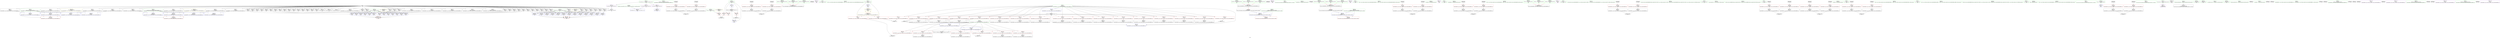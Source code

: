 digraph "SVFG" {
	label="SVFG";

	Node0x558888947ac0 [shape=record,color=grey,label="{NodeID: 0\nNullPtr}"];
	Node0x558888947ac0 -> Node0x55888895c860[style=solid];
	Node0x558888947ac0 -> Node0x55888895c960[style=solid];
	Node0x558888947ac0 -> Node0x55888895ca30[style=solid];
	Node0x558888947ac0 -> Node0x55888895cb00[style=solid];
	Node0x558888947ac0 -> Node0x55888895cbd0[style=solid];
	Node0x558888947ac0 -> Node0x55888895cca0[style=solid];
	Node0x558888947ac0 -> Node0x55888895cd70[style=solid];
	Node0x558888947ac0 -> Node0x55888895ce40[style=solid];
	Node0x558888947ac0 -> Node0x55888895cf10[style=solid];
	Node0x558888947ac0 -> Node0x55888895cfe0[style=solid];
	Node0x558888947ac0 -> Node0x55888895d0b0[style=solid];
	Node0x558888947ac0 -> Node0x55888895d180[style=solid];
	Node0x558888947ac0 -> Node0x55888895d250[style=solid];
	Node0x558888947ac0 -> Node0x55888895d320[style=solid];
	Node0x558888947ac0 -> Node0x55888895d3f0[style=solid];
	Node0x558888947ac0 -> Node0x55888895d4c0[style=solid];
	Node0x558888947ac0 -> Node0x55888895d590[style=solid];
	Node0x558888947ac0 -> Node0x55888895d660[style=solid];
	Node0x558888947ac0 -> Node0x55888895d730[style=solid];
	Node0x558888947ac0 -> Node0x55888895d800[style=solid];
	Node0x558888947ac0 -> Node0x55888895d8d0[style=solid];
	Node0x558888947ac0 -> Node0x55888895d9a0[style=solid];
	Node0x558888947ac0 -> Node0x55888895da70[style=solid];
	Node0x558888947ac0 -> Node0x55888895db40[style=solid];
	Node0x558888947ac0 -> Node0x55888895dc10[style=solid];
	Node0x558888947ac0 -> Node0x55888895dce0[style=solid];
	Node0x558888947ac0 -> Node0x55888895ddb0[style=solid];
	Node0x558888947ac0 -> Node0x55888895de80[style=solid];
	Node0x558888947ac0 -> Node0x55888895abf0[style=solid];
	Node0x558888947ac0 -> Node0x55888895acc0[style=solid];
	Node0x558888947ac0 -> Node0x55888895ad90[style=solid];
	Node0x558888947ac0 -> Node0x55888895ae60[style=solid];
	Node0x558888947ac0 -> Node0x55888895af30[style=solid];
	Node0x558888947ac0 -> Node0x55888895b000[style=solid];
	Node0x558888947ac0 -> Node0x55888895b0d0[style=solid];
	Node0x558888947ac0 -> Node0x55888895b1a0[style=solid];
	Node0x558888947ac0 -> Node0x55888895b270[style=solid];
	Node0x558888947ac0 -> Node0x55888895b340[style=solid];
	Node0x558888947ac0 -> Node0x55888895b410[style=solid];
	Node0x558888947ac0 -> Node0x55888895b4e0[style=solid];
	Node0x558888947ac0 -> Node0x55888895b5b0[style=solid];
	Node0x558888947ac0 -> Node0x55888895b680[style=solid];
	Node0x558888947ac0 -> Node0x55888895b750[style=solid];
	Node0x558888947ac0 -> Node0x55888895b820[style=solid];
	Node0x558888947ac0 -> Node0x55888895b8f0[style=solid];
	Node0x558888947ac0 -> Node0x55888895b9c0[style=solid];
	Node0x558888947ac0 -> Node0x55888895ba90[style=solid];
	Node0x558888947ac0 -> Node0x55888895bb60[style=solid];
	Node0x558888947ac0 -> Node0x55888895ffb0[style=solid];
	Node0x558888947ac0 -> Node0x558888960080[style=solid];
	Node0x558888947ac0 -> Node0x558888960150[style=solid];
	Node0x558888947ac0 -> Node0x558888960220[style=solid];
	Node0x558888947ac0 -> Node0x5588889602f0[style=solid];
	Node0x558888947ac0 -> Node0x5588889603c0[style=solid];
	Node0x558888947ac0 -> Node0x558888960490[style=solid];
	Node0x558888947ac0 -> Node0x558888960560[style=solid];
	Node0x558888947ac0 -> Node0x558888967e80[style=solid];
	Node0x558888992820 [shape=record,color=yellow,style=double,label="{NodeID: 526\n6V_1 = ENCHI(MR_6V_0)\npts\{64 \}\nFun[_Z8inMiddleNSt7__cxx1112basic_stringIcSt11char_traitsIcESaIcEEES4_S4_]}"];
	Node0x558888992820 -> Node0x558888968120[style=dashed];
	Node0x558888992820 -> Node0x558888968390[style=dashed];
	Node0x558888992820 -> Node0x558888968530[style=dashed];
	Node0x558888992820 -> Node0x5588889687a0[style=dashed];
	Node0x55888895e0f0 [shape=record,color=red,label="{NodeID: 194\n273\<--63\nexn\<--exn.slot\n_Z8inMiddleNSt7__cxx1112basic_stringIcSt11char_traitsIcESaIcEEES4_S4_\n}"];
	Node0x55888895b820 [shape=record,color=black,label="{NodeID: 111\n484\<--3\n\<--dummyVal\nmain\n}"];
	Node0x55888895b820 -> Node0x558888969bf0[style=solid];
	Node0x55888894fbb0 [shape=record,color=green,label="{NodeID: 28\n73\<--74\nref.tmp88\<--ref.tmp88_field_insensitive\n_Z8inMiddleNSt7__cxx1112basic_stringIcSt11char_traitsIcESaIcEEES4_S4_\n}"];
	Node0x5588889a5970 [shape=record,color=black,label="{NodeID: 554\n116 = PHI()\n}"];
	Node0x5588889a5970 -> Node0x55888895eb80[style=solid];
	Node0x55888895f7b0 [shape=record,color=red,label="{NodeID: 222\n358\<--313\n\<--tests\nmain\n}"];
	Node0x55888895f7b0 -> Node0x558888976d50[style=solid];
	Node0x558888961290 [shape=record,color=black,label="{NodeID: 139\n132\<--131\nconv26\<--\n_Z8inMiddleNSt7__cxx1112basic_stringIcSt11char_traitsIcESaIcEEES4_S4_\n}"];
	Node0x558888961290 -> Node0x558888976a50[style=solid];
	Node0x55888895bf70 [shape=record,color=green,label="{NodeID: 56\n345\<--346\nagg.tmp44\<--agg.tmp44_field_insensitive\nmain\n|{<s0>65}}"];
	Node0x55888895bf70:s0 -> Node0x5588889a7e90[style=solid,color=red];
	Node0x5588889a7570 [shape=record,color=black,label="{NodeID: 582\n404 = PHI()\n}"];
	Node0x558888968e20 [shape=record,color=blue,label="{NodeID: 250\n325\<--432\nehselector.slot\<--\nmain\n}"];
	Node0x558888968e20 -> Node0x55888895fbc0[style=dashed];
	Node0x558888962950 [shape=record,color=purple,label="{NodeID: 167\n372\<--17\n\<--.str.2\nmain\n}"];
	Node0x55888895d590 [shape=record,color=black,label="{NodeID: 84\n430\<--3\n\<--dummyVal\nmain\n}"];
	Node0x55888895d590 -> Node0x558888968d50[style=solid];
	Node0x55888893b210 [shape=record,color=green,label="{NodeID: 1\n7\<--1\n__dso_handle\<--dummyObj\nGlob }"];
	Node0x558888992900 [shape=record,color=yellow,style=double,label="{NodeID: 527\n8V_1 = ENCHI(MR_8V_0)\npts\{66 \}\nFun[_Z8inMiddleNSt7__cxx1112basic_stringIcSt11char_traitsIcESaIcEEES4_S4_]}"];
	Node0x558888992900 -> Node0x5588889681f0[style=dashed];
	Node0x558888992900 -> Node0x558888968460[style=dashed];
	Node0x558888992900 -> Node0x558888968600[style=dashed];
	Node0x558888992900 -> Node0x558888968870[style=dashed];
	Node0x55888895e1c0 [shape=record,color=red,label="{NodeID: 195\n274\<--65\nsel\<--ehselector.slot\n_Z8inMiddleNSt7__cxx1112basic_stringIcSt11char_traitsIcESaIcEEES4_S4_\n}"];
	Node0x55888895b8f0 [shape=record,color=black,label="{NodeID: 112\n486\<--3\n\<--dummyVal\nmain\n}"];
	Node0x55888895b8f0 -> Node0x558888969cc0[style=solid];
	Node0x55888894fc40 [shape=record,color=green,label="{NodeID: 29\n84\<--85\n_ZNSt7__cxx1112basic_stringIcSt11char_traitsIcESaIcEEixEm\<--_ZNSt7__cxx1112basic_stringIcSt11char_traitsIcESaIcEEixEm_field_insensitive\n}"];
	Node0x5588889a5a70 [shape=record,color=black,label="{NodeID: 555\n130 = PHI()\n}"];
	Node0x5588889a5a70 -> Node0x55888895ec50[style=solid];
	Node0x55888895f880 [shape=record,color=red,label="{NodeID: 223\n357\<--315\n\<--t\nmain\n}"];
	Node0x55888895f880 -> Node0x558888976d50[style=solid];
	Node0x558888961360 [shape=record,color=black,label="{NodeID: 140\n134\<--133\nconv27\<--\n_Z8inMiddleNSt7__cxx1112basic_stringIcSt11char_traitsIcESaIcEEES4_S4_\n}"];
	Node0x55888895c000 [shape=record,color=green,label="{NodeID: 57\n347\<--348\nagg.tmp46\<--agg.tmp46_field_insensitive\nmain\n|{<s0>65}}"];
	Node0x55888895c000:s0 -> Node0x5588889a8200[style=solid,color=red];
	Node0x5588889a7670 [shape=record,color=black,label="{NodeID: 583\n406 = PHI()\n}"];
	Node0x55888898ac30 [shape=record,color=black,label="{NodeID: 500\nMR_21V_3 = PHI(MR_21V_4, MR_21V_2, )\npts\{316 \}\n}"];
	Node0x55888898ac30 -> Node0x55888895f880[style=dashed];
	Node0x55888898ac30 -> Node0x55888895f950[style=dashed];
	Node0x55888898ac30 -> Node0x55888895fa20[style=dashed];
	Node0x55888898ac30 -> Node0x558888968c80[style=dashed];
	Node0x558888968ef0 [shape=record,color=blue,label="{NodeID: 251\n323\<--436\nexn.slot\<--\nmain\n}"];
	Node0x558888968ef0 -> Node0x55888895faf0[style=dashed];
	Node0x558888962a20 [shape=record,color=purple,label="{NodeID: 168\n380\<--19\n\<--.str.3\nmain\n}"];
	Node0x55888895d660 [shape=record,color=black,label="{NodeID: 85\n432\<--3\n\<--dummyVal\nmain\n}"];
	Node0x55888895d660 -> Node0x558888968e20[style=solid];
	Node0x55888893b7d0 [shape=record,color=green,label="{NodeID: 2\n9\<--1\n\<--dummyObj\nCan only get source location for instruction, argument, global var or function.}"];
	Node0x55888895e290 [shape=record,color=red,label="{NodeID: 196\n190\<--67\n\<--j\n_Z8inMiddleNSt7__cxx1112basic_stringIcSt11char_traitsIcESaIcEEES4_S4_\n}"];
	Node0x55888895e290 -> Node0x5588889777d0[style=solid];
	Node0x55888895b9c0 [shape=record,color=black,label="{NodeID: 113\n489\<--3\n\<--dummyVal\nmain\n}"];
	Node0x55888894fd40 [shape=record,color=green,label="{NodeID: 30\n141\<--142\n_ZNSaIcEC1Ev\<--_ZNSaIcEC1Ev_field_insensitive\n}"];
	Node0x5588889a5b70 [shape=record,color=black,label="{NodeID: 556\n37 = PHI()\n}"];
	Node0x55888895f950 [shape=record,color=red,label="{NodeID: 224\n376\<--315\n\<--t\nmain\n}"];
	Node0x558888961430 [shape=record,color=black,label="{NodeID: 141\n137\<--136\nconv29\<--\n_Z8inMiddleNSt7__cxx1112basic_stringIcSt11char_traitsIcESaIcEEES4_S4_\n}"];
	Node0x558888961430 -> Node0x558888976a50[style=solid];
	Node0x55888895c090 [shape=record,color=green,label="{NodeID: 58\n349\<--350\nagg.tmp49\<--agg.tmp49_field_insensitive\nmain\n|{<s0>65}}"];
	Node0x55888895c090:s0 -> Node0x5588889a8450[style=solid,color=red];
	Node0x5588889a7740 [shape=record,color=black,label="{NodeID: 584\n294 = PHI(57, )\n0th arg _ZSt4swapIcSt11char_traitsIcESaIcEEvRNSt7__cxx1112basic_stringIT_T0_T1_EES9_ }"];
	Node0x5588889a7740 -> Node0x558888968940[style=solid];
	Node0x558888968fc0 [shape=record,color=blue,label="{NodeID: 252\n325\<--438\nehselector.slot\<--\nmain\n}"];
	Node0x558888968fc0 -> Node0x55888895fbc0[style=dashed];
	Node0x558888962af0 [shape=record,color=purple,label="{NodeID: 169\n391\<--21\n\<--.str.4\nmain\n}"];
	Node0x55888895d730 [shape=record,color=black,label="{NodeID: 86\n435\<--3\n\<--dummyVal\nmain\n}"];
	Node0x55888893aae0 [shape=record,color=green,label="{NodeID: 3\n11\<--1\n.str\<--dummyObj\nGlob }"];
	Node0x558888992ac0 [shape=record,color=yellow,style=double,label="{NodeID: 529\n2V_1 = ENCHI(MR_2V_0)\npts\{10 \}\nFun[main]|{<s0>53|<s1>59|<s2>65}}"];
	Node0x558888992ac0:s0 -> Node0x558888992630[style=dashed,color=red];
	Node0x558888992ac0:s1 -> Node0x558888992630[style=dashed,color=red];
	Node0x558888992ac0:s2 -> Node0x558888992630[style=dashed,color=red];
	Node0x55888895e360 [shape=record,color=red,label="{NodeID: 197\n194\<--67\n\<--j\n_Z8inMiddleNSt7__cxx1112basic_stringIcSt11char_traitsIcESaIcEEES4_S4_\n}"];
	Node0x55888895e360 -> Node0x558888961b80[style=solid];
	Node0x55888895ba90 [shape=record,color=black,label="{NodeID: 114\n490\<--3\n\<--dummyVal\nmain\n}"];
	Node0x55888895ba90 -> Node0x558888969d90[style=solid];
	Node0x55888894fe40 [shape=record,color=green,label="{NodeID: 31\n145\<--146\n_ZNSt7__cxx1112basic_stringIcSt11char_traitsIcESaIcEEC1EPKcRKS3_\<--_ZNSt7__cxx1112basic_stringIcSt11char_traitsIcESaIcEEC1EPKcRKS3__field_insensitive\n}"];
	Node0x5588889a5c40 [shape=record,color=black,label="{NodeID: 557\n176 = PHI()\n}"];
	Node0x5588889a5c40 -> Node0x55888895ef90[style=solid];
	Node0x5588889762d0 [shape=record,color=grey,label="{NodeID: 474\n426 = Binary(425, 125, )\n}"];
	Node0x5588889762d0 -> Node0x558888968c80[style=solid];
	Node0x55888895fa20 [shape=record,color=red,label="{NodeID: 225\n425\<--315\n\<--t\nmain\n}"];
	Node0x55888895fa20 -> Node0x5588889762d0[style=solid];
	Node0x558888961500 [shape=record,color=black,label="{NodeID: 142\n159\<--158\nconv33\<--\n_Z8inMiddleNSt7__cxx1112basic_stringIcSt11char_traitsIcESaIcEEES4_S4_\n}"];
	Node0x55888895c120 [shape=record,color=green,label="{NodeID: 59\n353\<--354\n_ZNSirsERi\<--_ZNSirsERi_field_insensitive\n}"];
	Node0x5588889a7900 [shape=record,color=black,label="{NodeID: 585\n295 = PHI(58, )\n1st arg _ZSt4swapIcSt11char_traitsIcESaIcEEvRNSt7__cxx1112basic_stringIT_T0_T1_EES9_ }"];
	Node0x5588889a7900 -> Node0x558888968a10[style=solid];
	Node0x558888969090 [shape=record,color=blue,label="{NodeID: 253\n323\<--442\nexn.slot\<--\nmain\n}"];
	Node0x558888969090 -> Node0x55888895faf0[style=dashed];
	Node0x558888962bc0 [shape=record,color=purple,label="{NodeID: 170\n398\<--21\n\<--.str.4\nmain\n}"];
	Node0x55888895d800 [shape=record,color=black,label="{NodeID: 87\n436\<--3\n\<--dummyVal\nmain\n}"];
	Node0x55888895d800 -> Node0x558888968ef0[style=solid];
	Node0x55888893c6e0 [shape=record,color=green,label="{NodeID: 4\n13\<--1\n.str.1\<--dummyObj\nGlob }"];
	Node0x55888895e430 [shape=record,color=red,label="{NodeID: 198\n199\<--67\n\<--j\n_Z8inMiddleNSt7__cxx1112basic_stringIcSt11char_traitsIcESaIcEEES4_S4_\n}"];
	Node0x55888895e430 -> Node0x558888961d20[style=solid];
	Node0x55888895bb60 [shape=record,color=black,label="{NodeID: 115\n492\<--3\n\<--dummyVal\nmain\n}"];
	Node0x55888895bb60 -> Node0x558888969e60[style=solid];
	Node0x55888894ff40 [shape=record,color=green,label="{NodeID: 32\n148\<--149\n_ZNSaIcED1Ev\<--_ZNSaIcED1Ev_field_insensitive\n}"];
	Node0x5588889a5d70 [shape=record,color=black,label="{NodeID: 558\n181 = PHI()\n}"];
	Node0x5588889a5d70 -> Node0x55888895f060[style=solid];
	Node0x558888976450 [shape=record,color=grey,label="{NodeID: 475\n256 = Binary(255, 125, )\n}"];
	Node0x558888976450 -> Node0x5588889686d0[style=solid];
	Node0x55888895faf0 [shape=record,color=red,label="{NodeID: 226\n535\<--323\nexn\<--exn.slot\nmain\n}"];
	Node0x5588889615d0 [shape=record,color=black,label="{NodeID: 143\n162\<--161\nconv35\<--\n_Z8inMiddleNSt7__cxx1112basic_stringIcSt11char_traitsIcESaIcEEES4_S4_\n}"];
	Node0x5588889615d0 -> Node0x5588889774d0[style=solid];
	Node0x55888895c1b0 [shape=record,color=green,label="{NodeID: 60\n363\<--364\n_ZNSt7__cxx1112basic_stringIcSt11char_traitsIcESaIcEEC1Ev\<--_ZNSt7__cxx1112basic_stringIcSt11char_traitsIcESaIcEEC1Ev_field_insensitive\n}"];
	Node0x5588889a7a00 [shape=record,color=black,label="{NodeID: 586\n55 = PHI(327, 335, 343, )\n0th arg _Z8inMiddleNSt7__cxx1112basic_stringIcSt11char_traitsIcESaIcEEES4_S4_ }"];
	Node0x558888969160 [shape=record,color=blue,label="{NodeID: 254\n325\<--444\nehselector.slot\<--\nmain\n}"];
	Node0x558888969160 -> Node0x55888895fbc0[style=dashed];
	Node0x558888962c90 [shape=record,color=purple,label="{NodeID: 171\n405\<--23\n\<--.str.5\nmain\n}"];
	Node0x55888895d8d0 [shape=record,color=black,label="{NodeID: 88\n438\<--3\n\<--dummyVal\nmain\n}"];
	Node0x55888895d8d0 -> Node0x558888968fc0[style=solid];
	Node0x55888893b5d0 [shape=record,color=green,label="{NodeID: 5\n15\<--1\n_ZSt3cin\<--dummyObj\nGlob }"];
	Node0x558888992cb0 [shape=record,color=yellow,style=double,label="{NodeID: 531\n19V_1 = ENCHI(MR_19V_0)\npts\{314 \}\nFun[main]}"];
	Node0x558888992cb0 -> Node0x55888895f7b0[style=dashed];
	Node0x55888895e500 [shape=record,color=red,label="{NodeID: 199\n211\<--67\n\<--j\n_Z8inMiddleNSt7__cxx1112basic_stringIcSt11char_traitsIcESaIcEEES4_S4_\n}"];
	Node0x55888895e500 -> Node0x558888962060[style=solid];
	Node0x55888895ffb0 [shape=record,color=black,label="{NodeID: 116\n495\<--3\n\<--dummyVal\nmain\n}"];
	Node0x558888950040 [shape=record,color=green,label="{NodeID: 33\n171\<--172\n_ZSt4swapIcSt11char_traitsIcESaIcEEvRNSt7__cxx1112basic_stringIT_T0_T1_EES9_\<--_ZSt4swapIcSt11char_traitsIcESaIcEEvRNSt7__cxx1112basic_stringIT_T0_T1_EES9__field_insensitive\n}"];
	Node0x5588889a5e70 [shape=record,color=black,label="{NodeID: 559\n196 = PHI()\n}"];
	Node0x5588889a5e70 -> Node0x55888895f130[style=solid];
	Node0x5588889765d0 [shape=record,color=grey,label="{NodeID: 476\n124 = Binary(123, 125, )\n}"];
	Node0x5588889765d0 -> Node0x558888968050[style=solid];
	Node0x55888895fbc0 [shape=record,color=red,label="{NodeID: 227\n536\<--325\nsel\<--ehselector.slot\nmain\n}"];
	Node0x5588889616a0 [shape=record,color=black,label="{NodeID: 144\n164\<--163\nconv36\<--\n_Z8inMiddleNSt7__cxx1112basic_stringIcSt11char_traitsIcESaIcEEES4_S4_\n}"];
	Node0x55888895c240 [shape=record,color=green,label="{NodeID: 61\n368\<--369\n_ZStrsIcSt11char_traitsIcESaIcEERSt13basic_istreamIT_T0_ES7_RNSt7__cxx1112basic_stringIS4_S5_T1_EE\<--_ZStrsIcSt11char_traitsIcESaIcEERSt13basic_istreamIT_T0_ES7_RNSt7__cxx1112basic_stringIS4_S5_T1_EE_field_insensitive\n}"];
	Node0x5588889a7e90 [shape=record,color=black,label="{NodeID: 587\n56 = PHI(329, 337, 345, )\n1st arg _Z8inMiddleNSt7__cxx1112basic_stringIcSt11char_traitsIcESaIcEEES4_S4_ }"];
	Node0x558888969230 [shape=record,color=blue,label="{NodeID: 255\n323\<--448\nexn.slot\<--\nmain\n}"];
	Node0x558888969230 -> Node0x55888895faf0[style=dashed];
	Node0x558888962d60 [shape=record,color=purple,label="{NodeID: 172\n569\<--25\nllvm.global_ctors_0\<--llvm.global_ctors\nGlob }"];
	Node0x558888962d60 -> Node0x55888895fd90[style=solid];
	Node0x55888895d9a0 [shape=record,color=black,label="{NodeID: 89\n441\<--3\n\<--dummyVal\nmain\n}"];
	Node0x55888893ac30 [shape=record,color=green,label="{NodeID: 6\n16\<--1\n_ZSt4cout\<--dummyObj\nGlob }"];
	Node0x55888895e5d0 [shape=record,color=red,label="{NodeID: 200\n218\<--67\n\<--j\n_Z8inMiddleNSt7__cxx1112basic_stringIcSt11char_traitsIcESaIcEEES4_S4_\n}"];
	Node0x55888895e5d0 -> Node0x558888962200[style=solid];
	Node0x558888960080 [shape=record,color=black,label="{NodeID: 117\n496\<--3\n\<--dummyVal\nmain\n}"];
	Node0x558888960080 -> Node0x558888969f30[style=solid];
	Node0x558888950140 [shape=record,color=green,label="{NodeID: 34\n287\<--288\n__gxx_personality_v0\<--__gxx_personality_v0_field_insensitive\n}"];
	Node0x5588889a5f70 [shape=record,color=black,label="{NodeID: 560\n201 = PHI()\n}"];
	Node0x5588889a5f70 -> Node0x55888895f200[style=solid];
	Node0x558888976750 [shape=record,color=grey,label="{NodeID: 477\n187 = Binary(186, 125, )\n}"];
	Node0x558888976750 -> Node0x5588889682c0[style=solid];
	Node0x55888895fc90 [shape=record,color=blue,label="{NodeID: 228\n8\<--9\nlen\<--\nGlob }"];
	Node0x55888895fc90 -> Node0x558888992ac0[style=dashed];
	Node0x558888961770 [shape=record,color=black,label="{NodeID: 145\n167\<--166\nconv38\<--\n_Z8inMiddleNSt7__cxx1112basic_stringIcSt11char_traitsIcESaIcEEES4_S4_\n}"];
	Node0x558888961770 -> Node0x5588889774d0[style=solid];
	Node0x55888895c2d0 [shape=record,color=green,label="{NodeID: 62\n374\<--375\n_ZStlsISt11char_traitsIcEERSt13basic_ostreamIcT_ES5_PKc\<--_ZStlsISt11char_traitsIcEERSt13basic_ostreamIcT_ES5_PKc_field_insensitive\n}"];
	Node0x5588889a8200 [shape=record,color=black,label="{NodeID: 588\n57 = PHI(331, 339, 347, )\n2nd arg _Z8inMiddleNSt7__cxx1112basic_stringIcSt11char_traitsIcESaIcEEES4_S4_ |{<s0>17}}"];
	Node0x5588889a8200:s0 -> Node0x5588889a7740[style=solid,color=red];
	Node0x558888969300 [shape=record,color=blue,label="{NodeID: 256\n325\<--450\nehselector.slot\<--\nmain\n}"];
	Node0x558888969300 -> Node0x55888895fbc0[style=dashed];
	Node0x558888962e60 [shape=record,color=purple,label="{NodeID: 173\n570\<--25\nllvm.global_ctors_1\<--llvm.global_ctors\nGlob }"];
	Node0x558888962e60 -> Node0x55888895fe90[style=solid];
	Node0x55888895da70 [shape=record,color=black,label="{NodeID: 90\n442\<--3\n\<--dummyVal\nmain\n}"];
	Node0x55888895da70 -> Node0x558888969090[style=solid];
	Node0x55888893acc0 [shape=record,color=green,label="{NodeID: 7\n17\<--1\n.str.2\<--dummyObj\nGlob }"];
	Node0x558888992e70 [shape=record,color=yellow,style=double,label="{NodeID: 533\n23V_1 = ENCHI(MR_23V_0)\npts\{324 \}\nFun[main]}"];
	Node0x558888992e70 -> Node0x558888968d50[style=dashed];
	Node0x558888992e70 -> Node0x558888968ef0[style=dashed];
	Node0x558888992e70 -> Node0x558888969090[style=dashed];
	Node0x558888992e70 -> Node0x558888969230[style=dashed];
	Node0x558888992e70 -> Node0x5588889693d0[style=dashed];
	Node0x558888992e70 -> Node0x558888969570[style=dashed];
	Node0x558888992e70 -> Node0x558888969710[style=dashed];
	Node0x558888992e70 -> Node0x5588889698b0[style=dashed];
	Node0x558888992e70 -> Node0x558888969a50[style=dashed];
	Node0x558888992e70 -> Node0x558888969bf0[style=dashed];
	Node0x558888992e70 -> Node0x558888969d90[style=dashed];
	Node0x558888992e70 -> Node0x558888969f30[style=dashed];
	Node0x558888992e70 -> Node0x55888896a0d0[style=dashed];
	Node0x55888895e6a0 [shape=record,color=red,label="{NodeID: 201\n255\<--67\n\<--j\n_Z8inMiddleNSt7__cxx1112basic_stringIcSt11char_traitsIcESaIcEEES4_S4_\n}"];
	Node0x55888895e6a0 -> Node0x558888976450[style=solid];
	Node0x558888960150 [shape=record,color=black,label="{NodeID: 118\n498\<--3\n\<--dummyVal\nmain\n}"];
	Node0x558888960150 -> Node0x55888896a000[style=solid];
	Node0x558888950240 [shape=record,color=green,label="{NodeID: 35\n296\<--297\n__lhs.addr\<--__lhs.addr_field_insensitive\n_ZSt4swapIcSt11char_traitsIcESaIcEEvRNSt7__cxx1112basic_stringIT_T0_T1_EES9_\n}"];
	Node0x558888950240 -> Node0x55888895f610[style=solid];
	Node0x558888950240 -> Node0x558888968940[style=solid];
	Node0x5588889a6070 [shape=record,color=black,label="{NodeID: 561\n98 = PHI()\n}"];
	Node0x5588889a6070 -> Node0x55888895e910[style=solid];
	Node0x5588889768d0 [shape=record,color=grey,label="{NodeID: 478\n216 = cmp(210, 215, )\n}"];
	Node0x55888895fd90 [shape=record,color=blue,label="{NodeID: 229\n569\<--26\nllvm.global_ctors_0\<--\nGlob }"];
	Node0x558888961840 [shape=record,color=black,label="{NodeID: 146\n175\<--174\nconv42\<--\n_Z8inMiddleNSt7__cxx1112basic_stringIcSt11char_traitsIcESaIcEEES4_S4_\n}"];
	Node0x55888895c360 [shape=record,color=green,label="{NodeID: 63\n378\<--379\n_ZNSolsEi\<--_ZNSolsEi_field_insensitive\n}"];
	Node0x5588889a8450 [shape=record,color=black,label="{NodeID: 589\n58 = PHI(333, 341, 349, )\n3rd arg _Z8inMiddleNSt7__cxx1112basic_stringIcSt11char_traitsIcESaIcEEES4_S4_ |{<s0>17}}"];
	Node0x5588889a8450:s0 -> Node0x5588889a7900[style=solid,color=red];
	Node0x5588889693d0 [shape=record,color=blue,label="{NodeID: 257\n323\<--454\nexn.slot\<--\nmain\n}"];
	Node0x5588889693d0 -> Node0x55888895faf0[style=dashed];
	Node0x558888962f60 [shape=record,color=purple,label="{NodeID: 174\n571\<--25\nllvm.global_ctors_2\<--llvm.global_ctors\nGlob }"];
	Node0x558888962f60 -> Node0x558888967e80[style=solid];
	Node0x55888895db40 [shape=record,color=black,label="{NodeID: 91\n444\<--3\n\<--dummyVal\nmain\n}"];
	Node0x55888895db40 -> Node0x558888969160[style=solid];
	Node0x55888893ade0 [shape=record,color=green,label="{NodeID: 8\n19\<--1\n.str.3\<--dummyObj\nGlob }"];
	Node0x558888992f50 [shape=record,color=yellow,style=double,label="{NodeID: 534\n25V_1 = ENCHI(MR_25V_0)\npts\{326 \}\nFun[main]}"];
	Node0x558888992f50 -> Node0x558888968e20[style=dashed];
	Node0x558888992f50 -> Node0x558888968fc0[style=dashed];
	Node0x558888992f50 -> Node0x558888969160[style=dashed];
	Node0x558888992f50 -> Node0x558888969300[style=dashed];
	Node0x558888992f50 -> Node0x5588889694a0[style=dashed];
	Node0x558888992f50 -> Node0x558888969640[style=dashed];
	Node0x558888992f50 -> Node0x5588889697e0[style=dashed];
	Node0x558888992f50 -> Node0x558888969980[style=dashed];
	Node0x558888992f50 -> Node0x558888969b20[style=dashed];
	Node0x558888992f50 -> Node0x558888969cc0[style=dashed];
	Node0x558888992f50 -> Node0x558888969e60[style=dashed];
	Node0x558888992f50 -> Node0x55888896a000[style=dashed];
	Node0x558888992f50 -> Node0x55888896a1a0[style=dashed];
	Node0x55888895e770 [shape=record,color=red,label="{NodeID: 202\n86\<--83\n\<--call\n_Z8inMiddleNSt7__cxx1112basic_stringIcSt11char_traitsIcESaIcEEES4_S4_\n}"];
	Node0x55888895e770 -> Node0x5588889608d0[style=solid];
	Node0x558888960220 [shape=record,color=black,label="{NodeID: 119\n501\<--3\n\<--dummyVal\nmain\n}"];
	Node0x558888950310 [shape=record,color=green,label="{NodeID: 36\n298\<--299\n__rhs.addr\<--__rhs.addr_field_insensitive\n_ZSt4swapIcSt11char_traitsIcESaIcEEvRNSt7__cxx1112basic_stringIT_T0_T1_EES9_\n}"];
	Node0x558888950310 -> Node0x55888895f6e0[style=solid];
	Node0x558888950310 -> Node0x558888968a10[style=solid];
	Node0x5588889a6170 [shape=record,color=black,label="{NodeID: 562\n103 = PHI()\n}"];
	Node0x5588889a6170 -> Node0x55888895e9e0[style=solid];
	Node0x558888976a50 [shape=record,color=grey,label="{NodeID: 479\n138 = cmp(132, 137, )\n}"];
	Node0x55888895fe90 [shape=record,color=blue,label="{NodeID: 230\n570\<--27\nllvm.global_ctors_1\<--_GLOBAL__sub_I_pre0405_2_1.cpp\nGlob }"];
	Node0x558888961910 [shape=record,color=black,label="{NodeID: 147\n178\<--177\nconv44\<--\n_Z8inMiddleNSt7__cxx1112basic_stringIcSt11char_traitsIcESaIcEEES4_S4_\n}"];
	Node0x558888961910 -> Node0x558888977950[style=solid];
	Node0x55888895c460 [shape=record,color=green,label="{NodeID: 64\n383\<--384\n_ZNSt7__cxx1112basic_stringIcSt11char_traitsIcESaIcEEC1ERKS4_\<--_ZNSt7__cxx1112basic_stringIcSt11char_traitsIcESaIcEEC1ERKS4__field_insensitive\n}"];
	Node0x5588889694a0 [shape=record,color=blue,label="{NodeID: 258\n325\<--456\nehselector.slot\<--\nmain\n}"];
	Node0x5588889694a0 -> Node0x55888895fbc0[style=dashed];
	Node0x558888963060 [shape=record,color=red,label="{NodeID: 175\n78\<--8\n\<--len\n_Z8inMiddleNSt7__cxx1112basic_stringIcSt11char_traitsIcESaIcEEES4_S4_\n}"];
	Node0x558888963060 -> Node0x5588889771d0[style=solid];
	Node0x55888895dc10 [shape=record,color=black,label="{NodeID: 92\n447\<--3\n\<--dummyVal\nmain\n}"];
	Node0x55888893ae70 [shape=record,color=green,label="{NodeID: 9\n21\<--1\n.str.4\<--dummyObj\nGlob }"];
	Node0x55888895e840 [shape=record,color=red,label="{NodeID: 203\n91\<--90\n\<--call3\n_Z8inMiddleNSt7__cxx1112basic_stringIcSt11char_traitsIcESaIcEEES4_S4_\n}"];
	Node0x55888895e840 -> Node0x558888960a70[style=solid];
	Node0x5588889602f0 [shape=record,color=black,label="{NodeID: 120\n502\<--3\n\<--dummyVal\nmain\n}"];
	Node0x5588889602f0 -> Node0x55888896a0d0[style=solid];
	Node0x5588889503e0 [shape=record,color=green,label="{NodeID: 37\n305\<--306\n_ZNSt7__cxx1112basic_stringIcSt11char_traitsIcESaIcEE4swapERS4_\<--_ZNSt7__cxx1112basic_stringIcSt11char_traitsIcESaIcEE4swapERS4__field_insensitive\n}"];
	Node0x5588889a6270 [shape=record,color=black,label="{NodeID: 563\n111 = PHI()\n}"];
	Node0x5588889a6270 -> Node0x55888895eab0[style=solid];
	Node0x558888976bd0 [shape=record,color=grey,label="{NodeID: 480\n119 = cmp(113, 118, )\n}"];
	Node0x558888967e80 [shape=record,color=blue, style = dotted,label="{NodeID: 231\n571\<--3\nllvm.global_ctors_2\<--dummyVal\nGlob }"];
	Node0x5588889619e0 [shape=record,color=black,label="{NodeID: 148\n180\<--179\nconv45\<--\n_Z8inMiddleNSt7__cxx1112basic_stringIcSt11char_traitsIcESaIcEEES4_S4_\n}"];
	Node0x55888895c560 [shape=record,color=green,label="{NodeID: 65\n389\<--390\n_ZStlsIcSt11char_traitsIcESaIcEERSt13basic_ostreamIT_T0_ES7_RKNSt7__cxx1112basic_stringIS4_S5_T1_EE\<--_ZStlsIcSt11char_traitsIcESaIcEERSt13basic_ostreamIT_T0_ES7_RKNSt7__cxx1112basic_stringIS4_S5_T1_EE_field_insensitive\n}"];
	Node0x558888969570 [shape=record,color=blue,label="{NodeID: 259\n323\<--460\nexn.slot\<--\nmain\n}"];
	Node0x558888969570 -> Node0x55888895faf0[style=dashed];
	Node0x558888963130 [shape=record,color=red,label="{NodeID: 176\n191\<--8\n\<--len\n_Z8inMiddleNSt7__cxx1112basic_stringIcSt11char_traitsIcESaIcEEES4_S4_\n}"];
	Node0x558888963130 -> Node0x5588889777d0[style=solid];
	Node0x55888895dce0 [shape=record,color=black,label="{NodeID: 93\n448\<--3\n\<--dummyVal\nmain\n}"];
	Node0x55888895dce0 -> Node0x558888969230[style=solid];
	Node0x55888893af90 [shape=record,color=green,label="{NodeID: 10\n23\<--1\n.str.5\<--dummyObj\nGlob }"];
	Node0x55888895e910 [shape=record,color=red,label="{NodeID: 204\n99\<--98\n\<--call7\n_Z8inMiddleNSt7__cxx1112basic_stringIcSt11char_traitsIcESaIcEEES4_S4_\n}"];
	Node0x55888895e910 -> Node0x558888960c10[style=solid];
	Node0x5588889603c0 [shape=record,color=black,label="{NodeID: 121\n504\<--3\n\<--dummyVal\nmain\n}"];
	Node0x5588889603c0 -> Node0x55888896a1a0[style=solid];
	Node0x5588889504e0 [shape=record,color=green,label="{NodeID: 38\n308\<--309\nmain\<--main_field_insensitive\n}"];
	Node0x5588889a6370 [shape=record,color=black,label="{NodeID: 564\n135 = PHI()\n}"];
	Node0x5588889a6370 -> Node0x55888895ed20[style=solid];
	Node0x558888976d50 [shape=record,color=grey,label="{NodeID: 481\n359 = cmp(357, 358, )\n}"];
	Node0x558888967f80 [shape=record,color=blue,label="{NodeID: 232\n59\<--9\ni\<--\n_Z8inMiddleNSt7__cxx1112basic_stringIcSt11char_traitsIcESaIcEEES4_S4_\n}"];
	Node0x558888967f80 -> Node0x55888898e330[style=dashed];
	Node0x558888961ab0 [shape=record,color=black,label="{NodeID: 149\n183\<--182\nconv47\<--\n_Z8inMiddleNSt7__cxx1112basic_stringIcSt11char_traitsIcESaIcEEES4_S4_\n}"];
	Node0x558888961ab0 -> Node0x558888977950[style=solid];
	Node0x55888895c660 [shape=record,color=green,label="{NodeID: 66\n408\<--409\n_ZNSt7__cxx1112basic_stringIcSt11char_traitsIcESaIcEED1Ev\<--_ZNSt7__cxx1112basic_stringIcSt11char_traitsIcESaIcEED1Ev_field_insensitive\n}"];
	Node0x558888969640 [shape=record,color=blue,label="{NodeID: 260\n325\<--462\nehselector.slot\<--\nmain\n}"];
	Node0x558888969640 -> Node0x55888895fbc0[style=dashed];
	Node0x558888963200 [shape=record,color=red,label="{NodeID: 177\n77\<--59\n\<--i\n_Z8inMiddleNSt7__cxx1112basic_stringIcSt11char_traitsIcESaIcEEES4_S4_\n}"];
	Node0x558888963200 -> Node0x5588889771d0[style=solid];
	Node0x55888895ddb0 [shape=record,color=black,label="{NodeID: 94\n450\<--3\n\<--dummyVal\nmain\n}"];
	Node0x55888895ddb0 -> Node0x558888969300[style=solid];
	Node0x55888893bdd0 [shape=record,color=green,label="{NodeID: 11\n26\<--1\n\<--dummyObj\nCan only get source location for instruction, argument, global var or function.}"];
	Node0x55888895e9e0 [shape=record,color=red,label="{NodeID: 205\n104\<--103\n\<--call10\n_Z8inMiddleNSt7__cxx1112basic_stringIcSt11char_traitsIcESaIcEEES4_S4_\n}"];
	Node0x55888895e9e0 -> Node0x558888960db0[style=solid];
	Node0x558888960490 [shape=record,color=black,label="{NodeID: 122\n537\<--3\nlpad.val\<--dummyVal\nmain\n}"];
	Node0x5588889505e0 [shape=record,color=green,label="{NodeID: 39\n311\<--312\nretval\<--retval_field_insensitive\nmain\n}"];
	Node0x5588889505e0 -> Node0x558888968ae0[style=solid];
	Node0x5588889a6470 [shape=record,color=black,label="{NodeID: 565\n160 = PHI()\n}"];
	Node0x5588889a6470 -> Node0x55888895edf0[style=solid];
	Node0x558888976ed0 [shape=record,color=grey,label="{NodeID: 482\n228 = cmp(222, 227, )\n}"];
	Node0x558888968050 [shape=record,color=blue,label="{NodeID: 233\n59\<--124\ni\<--inc\n_Z8inMiddleNSt7__cxx1112basic_stringIcSt11char_traitsIcESaIcEEES4_S4_\n}"];
	Node0x558888968050 -> Node0x55888898e330[style=dashed];
	Node0x558888961b80 [shape=record,color=black,label="{NodeID: 150\n195\<--194\nconv53\<--\n_Z8inMiddleNSt7__cxx1112basic_stringIcSt11char_traitsIcESaIcEEES4_S4_\n}"];
	Node0x55888895c760 [shape=record,color=green,label="{NodeID: 67\n27\<--565\n_GLOBAL__sub_I_pre0405_2_1.cpp\<--_GLOBAL__sub_I_pre0405_2_1.cpp_field_insensitive\n}"];
	Node0x55888895c760 -> Node0x55888895fe90[style=solid];
	Node0x558888969710 [shape=record,color=blue,label="{NodeID: 261\n323\<--466\nexn.slot\<--\nmain\n}"];
	Node0x558888969710 -> Node0x55888895faf0[style=dashed];
	Node0x5588889632d0 [shape=record,color=red,label="{NodeID: 178\n81\<--59\n\<--i\n_Z8inMiddleNSt7__cxx1112basic_stringIcSt11char_traitsIcESaIcEEES4_S4_\n}"];
	Node0x5588889632d0 -> Node0x558888960800[style=solid];
	Node0x55888895de80 [shape=record,color=black,label="{NodeID: 95\n453\<--3\n\<--dummyVal\nmain\n}"];
	Node0x55888893bea0 [shape=record,color=green,label="{NodeID: 12\n125\<--1\n\<--dummyObj\nCan only get source location for instruction, argument, global var or function.}"];
	Node0x55888895eab0 [shape=record,color=red,label="{NodeID: 206\n112\<--111\n\<--call16\n_Z8inMiddleNSt7__cxx1112basic_stringIcSt11char_traitsIcESaIcEEES4_S4_\n}"];
	Node0x55888895eab0 -> Node0x558888960f50[style=solid];
	Node0x558888960560 [shape=record,color=black,label="{NodeID: 123\n538\<--3\nlpad.val72\<--dummyVal\nmain\n}"];
	Node0x5588889506b0 [shape=record,color=green,label="{NodeID: 40\n313\<--314\ntests\<--tests_field_insensitive\nmain\n}"];
	Node0x5588889506b0 -> Node0x55888895f7b0[style=solid];
	Node0x5588889a6570 [shape=record,color=black,label="{NodeID: 566\n165 = PHI()\n}"];
	Node0x5588889a6570 -> Node0x55888895eec0[style=solid];
	Node0x558888977050 [shape=record,color=grey,label="{NodeID: 483\n204 = cmp(198, 203, )\n}"];
	Node0x558888968120 [shape=record,color=blue,label="{NodeID: 234\n63\<--152\nexn.slot\<--\n_Z8inMiddleNSt7__cxx1112basic_stringIcSt11char_traitsIcESaIcEEES4_S4_\n}"];
	Node0x558888968120 -> Node0x55888895e0f0[style=dashed];
	Node0x558888961c50 [shape=record,color=black,label="{NodeID: 151\n198\<--197\nconv55\<--\n_Z8inMiddleNSt7__cxx1112basic_stringIcSt11char_traitsIcESaIcEEES4_S4_\n}"];
	Node0x558888961c50 -> Node0x558888977050[style=solid];
	Node0x55888895c860 [shape=record,color=black,label="{NodeID: 68\n2\<--3\ndummyVal\<--dummyVal\n}"];
	Node0x55888898e330 [shape=record,color=black,label="{NodeID: 511\nMR_4V_3 = PHI(MR_4V_4, MR_4V_2, )\npts\{60 \}\n}"];
	Node0x55888898e330 -> Node0x558888963200[style=dashed];
	Node0x55888898e330 -> Node0x5588889632d0[style=dashed];
	Node0x55888898e330 -> Node0x5588889633a0[style=dashed];
	Node0x55888898e330 -> Node0x558888963470[style=dashed];
	Node0x55888898e330 -> Node0x558888963540[style=dashed];
	Node0x55888898e330 -> Node0x558888963610[style=dashed];
	Node0x55888898e330 -> Node0x5588889636e0[style=dashed];
	Node0x55888898e330 -> Node0x5588889637b0[style=dashed];
	Node0x55888898e330 -> Node0x558888963880[style=dashed];
	Node0x55888898e330 -> Node0x558888963950[style=dashed];
	Node0x55888898e330 -> Node0x558888963a20[style=dashed];
	Node0x55888898e330 -> Node0x558888963af0[style=dashed];
	Node0x55888898e330 -> Node0x558888963bc0[style=dashed];
	Node0x55888898e330 -> Node0x558888963c90[style=dashed];
	Node0x55888898e330 -> Node0x558888963d60[style=dashed];
	Node0x55888898e330 -> Node0x55888895df50[style=dashed];
	Node0x55888898e330 -> Node0x55888895e020[style=dashed];
	Node0x55888898e330 -> Node0x558888968050[style=dashed];
	Node0x5588889697e0 [shape=record,color=blue,label="{NodeID: 262\n325\<--468\nehselector.slot\<--\nmain\n}"];
	Node0x5588889697e0 -> Node0x55888895fbc0[style=dashed];
	Node0x5588889633a0 [shape=record,color=red,label="{NodeID: 179\n88\<--59\n\<--i\n_Z8inMiddleNSt7__cxx1112basic_stringIcSt11char_traitsIcESaIcEEES4_S4_\n}"];
	Node0x5588889633a0 -> Node0x5588889609a0[style=solid];
	Node0x55888895abf0 [shape=record,color=black,label="{NodeID: 96\n454\<--3\n\<--dummyVal\nmain\n}"];
	Node0x55888895abf0 -> Node0x5588889693d0[style=solid];
	Node0x55888893bfb0 [shape=record,color=green,label="{NodeID: 13\n4\<--6\n_ZStL8__ioinit\<--_ZStL8__ioinit_field_insensitive\nGlob }"];
	Node0x55888893bfb0 -> Node0x558888962540[style=solid];
	Node0x55888895eb80 [shape=record,color=red,label="{NodeID: 207\n117\<--116\n\<--call19\n_Z8inMiddleNSt7__cxx1112basic_stringIcSt11char_traitsIcESaIcEEES4_S4_\n}"];
	Node0x55888895eb80 -> Node0x5588889610f0[style=solid];
	Node0x558888960630 [shape=record,color=black,label="{NodeID: 124\n310\<--9\nmain_ret\<--\nmain\n}"];
	Node0x558888950780 [shape=record,color=green,label="{NodeID: 41\n315\<--316\nt\<--t_field_insensitive\nmain\n}"];
	Node0x558888950780 -> Node0x55888895f880[style=solid];
	Node0x558888950780 -> Node0x55888895f950[style=solid];
	Node0x558888950780 -> Node0x55888895fa20[style=solid];
	Node0x558888950780 -> Node0x558888968bb0[style=solid];
	Node0x558888950780 -> Node0x558888968c80[style=solid];
	Node0x5588889a6670 [shape=record,color=black,label="{NodeID: 567\n208 = PHI()\n}"];
	Node0x5588889a6670 -> Node0x55888895f2d0[style=solid];
	Node0x5588889771d0 [shape=record,color=grey,label="{NodeID: 484\n79 = cmp(77, 78, )\n}"];
	Node0x5588889681f0 [shape=record,color=blue,label="{NodeID: 235\n65\<--154\nehselector.slot\<--\n_Z8inMiddleNSt7__cxx1112basic_stringIcSt11char_traitsIcESaIcEEES4_S4_\n}"];
	Node0x5588889681f0 -> Node0x55888895e1c0[style=dashed];
	Node0x558888961d20 [shape=record,color=black,label="{NodeID: 152\n200\<--199\nconv56\<--\n_Z8inMiddleNSt7__cxx1112basic_stringIcSt11char_traitsIcESaIcEEES4_S4_\n}"];
	Node0x55888895c960 [shape=record,color=black,label="{NodeID: 69\n151\<--3\n\<--dummyVal\n_Z8inMiddleNSt7__cxx1112basic_stringIcSt11char_traitsIcESaIcEEES4_S4_\n}"];
	Node0x5588889698b0 [shape=record,color=blue,label="{NodeID: 263\n323\<--472\nexn.slot\<--\nmain\n}"];
	Node0x5588889698b0 -> Node0x55888895faf0[style=dashed];
	Node0x558888963470 [shape=record,color=red,label="{NodeID: 180\n96\<--59\n\<--i\n_Z8inMiddleNSt7__cxx1112basic_stringIcSt11char_traitsIcESaIcEEES4_S4_\n}"];
	Node0x558888963470 -> Node0x558888960b40[style=solid];
	Node0x55888895acc0 [shape=record,color=black,label="{NodeID: 97\n456\<--3\n\<--dummyVal\nmain\n}"];
	Node0x55888895acc0 -> Node0x5588889694a0[style=solid];
	Node0x55888893c080 [shape=record,color=green,label="{NodeID: 14\n8\<--10\nlen\<--len_field_insensitive\nGlob }"];
	Node0x55888893c080 -> Node0x558888963060[style=solid];
	Node0x55888893c080 -> Node0x558888963130[style=solid];
	Node0x55888893c080 -> Node0x55888895fc90[style=solid];
	Node0x55888895ec50 [shape=record,color=red,label="{NodeID: 208\n131\<--130\n\<--call25\n_Z8inMiddleNSt7__cxx1112basic_stringIcSt11char_traitsIcESaIcEEES4_S4_\n}"];
	Node0x55888895ec50 -> Node0x558888961290[style=solid];
	Node0x558888960700 [shape=record,color=black,label="{NodeID: 125\n38\<--39\n\<--_ZNSt8ios_base4InitD1Ev\nCan only get source location for instruction, argument, global var or function.}"];
	Node0x558888950850 [shape=record,color=green,label="{NodeID: 42\n317\<--318\nx\<--x_field_insensitive\nmain\n}"];
	Node0x5588889a6770 [shape=record,color=black,label="{NodeID: 568\n213 = PHI()\n}"];
	Node0x5588889a6770 -> Node0x55888895f3a0[style=solid];
	Node0x558888977350 [shape=record,color=grey,label="{NodeID: 485\n106 = cmp(100, 105, )\n}"];
	Node0x5588889682c0 [shape=record,color=blue,label="{NodeID: 236\n67\<--187\nj\<--add\n_Z8inMiddleNSt7__cxx1112basic_stringIcSt11char_traitsIcESaIcEEES4_S4_\n}"];
	Node0x5588889682c0 -> Node0x55888895e290[style=dashed];
	Node0x5588889682c0 -> Node0x55888895e360[style=dashed];
	Node0x5588889682c0 -> Node0x55888895e430[style=dashed];
	Node0x5588889682c0 -> Node0x55888895e500[style=dashed];
	Node0x5588889682c0 -> Node0x55888895e5d0[style=dashed];
	Node0x5588889682c0 -> Node0x55888895e6a0[style=dashed];
	Node0x5588889682c0 -> Node0x5588889686d0[style=dashed];
	Node0x5588889682c0 -> Node0x558888989740[style=dashed];
	Node0x558888961df0 [shape=record,color=black,label="{NodeID: 153\n203\<--202\nconv58\<--\n_Z8inMiddleNSt7__cxx1112basic_stringIcSt11char_traitsIcESaIcEEES4_S4_\n}"];
	Node0x558888961df0 -> Node0x558888977050[style=solid];
	Node0x55888895ca30 [shape=record,color=black,label="{NodeID: 70\n152\<--3\n\<--dummyVal\n_Z8inMiddleNSt7__cxx1112basic_stringIcSt11char_traitsIcESaIcEEES4_S4_\n}"];
	Node0x55888895ca30 -> Node0x558888968120[style=solid];
	Node0x558888969980 [shape=record,color=blue,label="{NodeID: 264\n325\<--474\nehselector.slot\<--\nmain\n}"];
	Node0x558888969980 -> Node0x55888895fbc0[style=dashed];
	Node0x558888963540 [shape=record,color=red,label="{NodeID: 181\n101\<--59\n\<--i\n_Z8inMiddleNSt7__cxx1112basic_stringIcSt11char_traitsIcESaIcEEES4_S4_\n}"];
	Node0x558888963540 -> Node0x558888960ce0[style=solid];
	Node0x55888895ad90 [shape=record,color=black,label="{NodeID: 98\n459\<--3\n\<--dummyVal\nmain\n}"];
	Node0x55888893c150 [shape=record,color=green,label="{NodeID: 15\n25\<--29\nllvm.global_ctors\<--llvm.global_ctors_field_insensitive\nGlob }"];
	Node0x55888893c150 -> Node0x558888962d60[style=solid];
	Node0x55888893c150 -> Node0x558888962e60[style=solid];
	Node0x55888893c150 -> Node0x558888962f60[style=solid];
	Node0x55888895ed20 [shape=record,color=red,label="{NodeID: 209\n136\<--135\n\<--call28\n_Z8inMiddleNSt7__cxx1112basic_stringIcSt11char_traitsIcESaIcEEES4_S4_\n}"];
	Node0x55888895ed20 -> Node0x558888961430[style=solid];
	Node0x558888960800 [shape=record,color=black,label="{NodeID: 126\n82\<--81\nconv\<--\n_Z8inMiddleNSt7__cxx1112basic_stringIcSt11char_traitsIcESaIcEEES4_S4_\n}"];
	Node0x558888950920 [shape=record,color=green,label="{NodeID: 43\n319\<--320\ny\<--y_field_insensitive\nmain\n}"];
	Node0x5588889a6870 [shape=record,color=black,label="{NodeID: 569\n220 = PHI()\n}"];
	Node0x5588889a6870 -> Node0x55888895f470[style=solid];
	Node0x5588889774d0 [shape=record,color=grey,label="{NodeID: 486\n168 = cmp(162, 167, )\n}"];
	Node0x558888968390 [shape=record,color=blue,label="{NodeID: 237\n63\<--236\nexn.slot\<--\n_Z8inMiddleNSt7__cxx1112basic_stringIcSt11char_traitsIcESaIcEEES4_S4_\n}"];
	Node0x558888968390 -> Node0x55888895e0f0[style=dashed];
	Node0x558888961ec0 [shape=record,color=black,label="{NodeID: 154\n207\<--206\nconv61\<--\n_Z8inMiddleNSt7__cxx1112basic_stringIcSt11char_traitsIcESaIcEEES4_S4_\n}"];
	Node0x55888895cb00 [shape=record,color=black,label="{NodeID: 71\n154\<--3\n\<--dummyVal\n_Z8inMiddleNSt7__cxx1112basic_stringIcSt11char_traitsIcESaIcEEES4_S4_\n}"];
	Node0x55888895cb00 -> Node0x5588889681f0[style=solid];
	Node0x558888969a50 [shape=record,color=blue,label="{NodeID: 265\n323\<--478\nexn.slot\<--\nmain\n}"];
	Node0x558888969a50 -> Node0x55888895faf0[style=dashed];
	Node0x558888963610 [shape=record,color=red,label="{NodeID: 182\n109\<--59\n\<--i\n_Z8inMiddleNSt7__cxx1112basic_stringIcSt11char_traitsIcESaIcEEES4_S4_\n}"];
	Node0x558888963610 -> Node0x558888960e80[style=solid];
	Node0x55888895ae60 [shape=record,color=black,label="{NodeID: 99\n460\<--3\n\<--dummyVal\nmain\n}"];
	Node0x55888895ae60 -> Node0x558888969570[style=solid];
	Node0x55888893a3c0 [shape=record,color=green,label="{NodeID: 16\n30\<--31\n__cxx_global_var_init\<--__cxx_global_var_init_field_insensitive\n}"];
	Node0x55888895edf0 [shape=record,color=red,label="{NodeID: 210\n161\<--160\n\<--call34\n_Z8inMiddleNSt7__cxx1112basic_stringIcSt11char_traitsIcESaIcEEES4_S4_\n}"];
	Node0x55888895edf0 -> Node0x5588889615d0[style=solid];
	Node0x5588889608d0 [shape=record,color=black,label="{NodeID: 127\n87\<--86\nconv1\<--\n_Z8inMiddleNSt7__cxx1112basic_stringIcSt11char_traitsIcESaIcEEES4_S4_\n}"];
	Node0x5588889608d0 -> Node0x558888977650[style=solid];
	Node0x5588889509f0 [shape=record,color=green,label="{NodeID: 44\n321\<--322\nz\<--z_field_insensitive\nmain\n}"];
	Node0x5588889a6970 [shape=record,color=black,label="{NodeID: 570\n225 = PHI()\n}"];
	Node0x5588889a6970 -> Node0x55888895f540[style=solid];
	Node0x558888977650 [shape=record,color=grey,label="{NodeID: 487\n93 = cmp(87, 92, )\n}"];
	Node0x558888968460 [shape=record,color=blue,label="{NodeID: 238\n65\<--238\nehselector.slot\<--\n_Z8inMiddleNSt7__cxx1112basic_stringIcSt11char_traitsIcESaIcEEES4_S4_\n}"];
	Node0x558888968460 -> Node0x55888895e1c0[style=dashed];
	Node0x558888961f90 [shape=record,color=black,label="{NodeID: 155\n210\<--209\nconv63\<--\n_Z8inMiddleNSt7__cxx1112basic_stringIcSt11char_traitsIcESaIcEEES4_S4_\n}"];
	Node0x558888961f90 -> Node0x5588889768d0[style=solid];
	Node0x55888895cbd0 [shape=record,color=black,label="{NodeID: 72\n235\<--3\n\<--dummyVal\n_Z8inMiddleNSt7__cxx1112basic_stringIcSt11char_traitsIcESaIcEEES4_S4_\n}"];
	Node0x558888969b20 [shape=record,color=blue,label="{NodeID: 266\n325\<--480\nehselector.slot\<--\nmain\n}"];
	Node0x558888969b20 -> Node0x55888895fbc0[style=dashed];
	Node0x5588889636e0 [shape=record,color=red,label="{NodeID: 183\n114\<--59\n\<--i\n_Z8inMiddleNSt7__cxx1112basic_stringIcSt11char_traitsIcESaIcEEES4_S4_\n}"];
	Node0x5588889636e0 -> Node0x558888961020[style=solid];
	Node0x55888895af30 [shape=record,color=black,label="{NodeID: 100\n462\<--3\n\<--dummyVal\nmain\n}"];
	Node0x55888895af30 -> Node0x558888969640[style=solid];
	Node0x55888893a490 [shape=record,color=green,label="{NodeID: 17\n34\<--35\n_ZNSt8ios_base4InitC1Ev\<--_ZNSt8ios_base4InitC1Ev_field_insensitive\n}"];
	Node0x55888895eec0 [shape=record,color=red,label="{NodeID: 211\n166\<--165\n\<--call37\n_Z8inMiddleNSt7__cxx1112basic_stringIcSt11char_traitsIcESaIcEEES4_S4_\n}"];
	Node0x55888895eec0 -> Node0x558888961770[style=solid];
	Node0x5588889609a0 [shape=record,color=black,label="{NodeID: 128\n89\<--88\nconv2\<--\n_Z8inMiddleNSt7__cxx1112basic_stringIcSt11char_traitsIcESaIcEEES4_S4_\n}"];
	Node0x558888950ac0 [shape=record,color=green,label="{NodeID: 45\n323\<--324\nexn.slot\<--exn.slot_field_insensitive\nmain\n}"];
	Node0x558888950ac0 -> Node0x55888895faf0[style=solid];
	Node0x558888950ac0 -> Node0x558888968d50[style=solid];
	Node0x558888950ac0 -> Node0x558888968ef0[style=solid];
	Node0x558888950ac0 -> Node0x558888969090[style=solid];
	Node0x558888950ac0 -> Node0x558888969230[style=solid];
	Node0x558888950ac0 -> Node0x5588889693d0[style=solid];
	Node0x558888950ac0 -> Node0x558888969570[style=solid];
	Node0x558888950ac0 -> Node0x558888969710[style=solid];
	Node0x558888950ac0 -> Node0x5588889698b0[style=solid];
	Node0x558888950ac0 -> Node0x558888969a50[style=solid];
	Node0x558888950ac0 -> Node0x558888969bf0[style=solid];
	Node0x558888950ac0 -> Node0x558888969d90[style=solid];
	Node0x558888950ac0 -> Node0x558888969f30[style=solid];
	Node0x558888950ac0 -> Node0x55888896a0d0[style=solid];
	Node0x5588889a6a70 [shape=record,color=black,label="{NodeID: 571\n352 = PHI()\n}"];
	Node0x5588889777d0 [shape=record,color=grey,label="{NodeID: 488\n192 = cmp(190, 191, )\n}"];
	Node0x558888968530 [shape=record,color=blue,label="{NodeID: 239\n63\<--248\nexn.slot\<--\n_Z8inMiddleNSt7__cxx1112basic_stringIcSt11char_traitsIcESaIcEEES4_S4_\n}"];
	Node0x558888968530 -> Node0x55888895e0f0[style=dashed];
	Node0x558888962060 [shape=record,color=black,label="{NodeID: 156\n212\<--211\nconv64\<--\n_Z8inMiddleNSt7__cxx1112basic_stringIcSt11char_traitsIcESaIcEEES4_S4_\n}"];
	Node0x55888895cca0 [shape=record,color=black,label="{NodeID: 73\n236\<--3\n\<--dummyVal\n_Z8inMiddleNSt7__cxx1112basic_stringIcSt11char_traitsIcESaIcEEES4_S4_\n}"];
	Node0x55888895cca0 -> Node0x558888968390[style=solid];
	Node0x558888969bf0 [shape=record,color=blue,label="{NodeID: 267\n323\<--484\nexn.slot\<--\nmain\n}"];
	Node0x558888969bf0 -> Node0x55888895faf0[style=dashed];
	Node0x5588889637b0 [shape=record,color=red,label="{NodeID: 184\n123\<--59\n\<--i\n_Z8inMiddleNSt7__cxx1112basic_stringIcSt11char_traitsIcESaIcEEES4_S4_\n}"];
	Node0x5588889637b0 -> Node0x5588889765d0[style=solid];
	Node0x55888895b000 [shape=record,color=black,label="{NodeID: 101\n465\<--3\n\<--dummyVal\nmain\n}"];
	Node0x55888893a560 [shape=record,color=green,label="{NodeID: 18\n40\<--41\n__cxa_atexit\<--__cxa_atexit_field_insensitive\n}"];
	Node0x55888895ef90 [shape=record,color=red,label="{NodeID: 212\n177\<--176\n\<--call43\n_Z8inMiddleNSt7__cxx1112basic_stringIcSt11char_traitsIcESaIcEEES4_S4_\n}"];
	Node0x55888895ef90 -> Node0x558888961910[style=solid];
	Node0x558888960a70 [shape=record,color=black,label="{NodeID: 129\n92\<--91\nconv4\<--\n_Z8inMiddleNSt7__cxx1112basic_stringIcSt11char_traitsIcESaIcEEES4_S4_\n}"];
	Node0x558888960a70 -> Node0x558888977650[style=solid];
	Node0x558888950b90 [shape=record,color=green,label="{NodeID: 46\n325\<--326\nehselector.slot\<--ehselector.slot_field_insensitive\nmain\n}"];
	Node0x558888950b90 -> Node0x55888895fbc0[style=solid];
	Node0x558888950b90 -> Node0x558888968e20[style=solid];
	Node0x558888950b90 -> Node0x558888968fc0[style=solid];
	Node0x558888950b90 -> Node0x558888969160[style=solid];
	Node0x558888950b90 -> Node0x558888969300[style=solid];
	Node0x558888950b90 -> Node0x5588889694a0[style=solid];
	Node0x558888950b90 -> Node0x558888969640[style=solid];
	Node0x558888950b90 -> Node0x5588889697e0[style=solid];
	Node0x558888950b90 -> Node0x558888969980[style=solid];
	Node0x558888950b90 -> Node0x558888969b20[style=solid];
	Node0x558888950b90 -> Node0x558888969cc0[style=solid];
	Node0x558888950b90 -> Node0x558888969e60[style=solid];
	Node0x558888950b90 -> Node0x55888896a000[style=solid];
	Node0x558888950b90 -> Node0x55888896a1a0[style=solid];
	Node0x5588889a6b40 [shape=record,color=black,label="{NodeID: 572\n361 = PHI()\n}"];
	Node0x558888977950 [shape=record,color=grey,label="{NodeID: 489\n184 = cmp(178, 183, )\n}"];
	Node0x558888968600 [shape=record,color=blue,label="{NodeID: 240\n65\<--250\nehselector.slot\<--\n_Z8inMiddleNSt7__cxx1112basic_stringIcSt11char_traitsIcESaIcEEES4_S4_\n}"];
	Node0x558888968600 -> Node0x55888895e1c0[style=dashed];
	Node0x558888962130 [shape=record,color=black,label="{NodeID: 157\n215\<--214\nconv66\<--\n_Z8inMiddleNSt7__cxx1112basic_stringIcSt11char_traitsIcESaIcEEES4_S4_\n}"];
	Node0x558888962130 -> Node0x5588889768d0[style=solid];
	Node0x55888895cd70 [shape=record,color=black,label="{NodeID: 74\n238\<--3\n\<--dummyVal\n_Z8inMiddleNSt7__cxx1112basic_stringIcSt11char_traitsIcESaIcEEES4_S4_\n}"];
	Node0x55888895cd70 -> Node0x558888968460[style=solid];
	Node0x558888969cc0 [shape=record,color=blue,label="{NodeID: 268\n325\<--486\nehselector.slot\<--\nmain\n}"];
	Node0x558888969cc0 -> Node0x55888895fbc0[style=dashed];
	Node0x558888963880 [shape=record,color=red,label="{NodeID: 185\n128\<--59\n\<--i\n_Z8inMiddleNSt7__cxx1112basic_stringIcSt11char_traitsIcESaIcEEES4_S4_\n}"];
	Node0x558888963880 -> Node0x5588889611c0[style=solid];
	Node0x55888895b0d0 [shape=record,color=black,label="{NodeID: 102\n466\<--3\n\<--dummyVal\nmain\n}"];
	Node0x55888895b0d0 -> Node0x558888969710[style=solid];
	Node0x55888894efb0 [shape=record,color=green,label="{NodeID: 19\n39\<--45\n_ZNSt8ios_base4InitD1Ev\<--_ZNSt8ios_base4InitD1Ev_field_insensitive\n}"];
	Node0x55888894efb0 -> Node0x558888960700[style=solid];
	Node0x55888895f060 [shape=record,color=red,label="{NodeID: 213\n182\<--181\n\<--call46\n_Z8inMiddleNSt7__cxx1112basic_stringIcSt11char_traitsIcESaIcEEES4_S4_\n}"];
	Node0x55888895f060 -> Node0x558888961ab0[style=solid];
	Node0x558888960b40 [shape=record,color=black,label="{NodeID: 130\n97\<--96\nconv6\<--\n_Z8inMiddleNSt7__cxx1112basic_stringIcSt11char_traitsIcESaIcEEES4_S4_\n}"];
	Node0x558888950c60 [shape=record,color=green,label="{NodeID: 47\n327\<--328\nref.tmp\<--ref.tmp_field_insensitive\nmain\n|{<s0>53}}"];
	Node0x558888950c60:s0 -> Node0x5588889a7a00[style=solid,color=red];
	Node0x5588889a6c10 [shape=record,color=black,label="{NodeID: 573\n370 = PHI()\n}"];
	Node0x5588889686d0 [shape=record,color=blue,label="{NodeID: 241\n67\<--256\nj\<--inc85\n_Z8inMiddleNSt7__cxx1112basic_stringIcSt11char_traitsIcESaIcEEES4_S4_\n}"];
	Node0x5588889686d0 -> Node0x55888895e290[style=dashed];
	Node0x5588889686d0 -> Node0x55888895e360[style=dashed];
	Node0x5588889686d0 -> Node0x55888895e430[style=dashed];
	Node0x5588889686d0 -> Node0x55888895e500[style=dashed];
	Node0x5588889686d0 -> Node0x55888895e5d0[style=dashed];
	Node0x5588889686d0 -> Node0x55888895e6a0[style=dashed];
	Node0x5588889686d0 -> Node0x5588889686d0[style=dashed];
	Node0x5588889686d0 -> Node0x558888989740[style=dashed];
	Node0x558888962200 [shape=record,color=black,label="{NodeID: 158\n219\<--218\nconv68\<--\n_Z8inMiddleNSt7__cxx1112basic_stringIcSt11char_traitsIcESaIcEEES4_S4_\n}"];
	Node0x55888895ce40 [shape=record,color=black,label="{NodeID: 75\n247\<--3\n\<--dummyVal\n_Z8inMiddleNSt7__cxx1112basic_stringIcSt11char_traitsIcESaIcEEES4_S4_\n}"];
	Node0x558888969d90 [shape=record,color=blue,label="{NodeID: 269\n323\<--490\nexn.slot\<--\nmain\n}"];
	Node0x558888969d90 -> Node0x55888895faf0[style=dashed];
	Node0x558888963950 [shape=record,color=red,label="{NodeID: 186\n133\<--59\n\<--i\n_Z8inMiddleNSt7__cxx1112basic_stringIcSt11char_traitsIcESaIcEEES4_S4_\n}"];
	Node0x558888963950 -> Node0x558888961360[style=solid];
	Node0x55888895b1a0 [shape=record,color=black,label="{NodeID: 103\n468\<--3\n\<--dummyVal\nmain\n}"];
	Node0x55888895b1a0 -> Node0x5588889697e0[style=solid];
	Node0x55888894f0b0 [shape=record,color=green,label="{NodeID: 20\n52\<--53\n_Z8inMiddleNSt7__cxx1112basic_stringIcSt11char_traitsIcESaIcEEES4_S4_\<--_Z8inMiddleNSt7__cxx1112basic_stringIcSt11char_traitsIcESaIcEEES4_S4__field_insensitive\n}"];
	Node0x55888895f130 [shape=record,color=red,label="{NodeID: 214\n197\<--196\n\<--call54\n_Z8inMiddleNSt7__cxx1112basic_stringIcSt11char_traitsIcESaIcEEES4_S4_\n}"];
	Node0x55888895f130 -> Node0x558888961c50[style=solid];
	Node0x558888960c10 [shape=record,color=black,label="{NodeID: 131\n100\<--99\nconv8\<--\n_Z8inMiddleNSt7__cxx1112basic_stringIcSt11char_traitsIcESaIcEEES4_S4_\n}"];
	Node0x558888960c10 -> Node0x558888977350[style=solid];
	Node0x558888950d30 [shape=record,color=green,label="{NodeID: 48\n329\<--330\nagg.tmp\<--agg.tmp_field_insensitive\nmain\n|{<s0>53}}"];
	Node0x558888950d30:s0 -> Node0x5588889a7e90[style=solid,color=red];
	Node0x5588889a6d70 [shape=record,color=black,label="{NodeID: 574\n371 = PHI()\n}"];
	Node0x5588889687a0 [shape=record,color=blue,label="{NodeID: 242\n63\<--266\nexn.slot\<--\n_Z8inMiddleNSt7__cxx1112basic_stringIcSt11char_traitsIcESaIcEEES4_S4_\n}"];
	Node0x5588889687a0 -> Node0x55888895e0f0[style=dashed];
	Node0x5588889622d0 [shape=record,color=black,label="{NodeID: 159\n222\<--221\nconv70\<--\n_Z8inMiddleNSt7__cxx1112basic_stringIcSt11char_traitsIcESaIcEEES4_S4_\n}"];
	Node0x5588889622d0 -> Node0x558888976ed0[style=solid];
	Node0x55888895cf10 [shape=record,color=black,label="{NodeID: 76\n248\<--3\n\<--dummyVal\n_Z8inMiddleNSt7__cxx1112basic_stringIcSt11char_traitsIcESaIcEEES4_S4_\n}"];
	Node0x55888895cf10 -> Node0x558888968530[style=solid];
	Node0x558888969e60 [shape=record,color=blue,label="{NodeID: 270\n325\<--492\nehselector.slot\<--\nmain\n}"];
	Node0x558888969e60 -> Node0x55888895fbc0[style=dashed];
	Node0x558888963a20 [shape=record,color=red,label="{NodeID: 187\n158\<--59\n\<--i\n_Z8inMiddleNSt7__cxx1112basic_stringIcSt11char_traitsIcESaIcEEES4_S4_\n}"];
	Node0x558888963a20 -> Node0x558888961500[style=solid];
	Node0x55888895b270 [shape=record,color=black,label="{NodeID: 104\n471\<--3\n\<--dummyVal\nmain\n}"];
	Node0x55888894f1b0 [shape=record,color=green,label="{NodeID: 21\n59\<--60\ni\<--i_field_insensitive\n_Z8inMiddleNSt7__cxx1112basic_stringIcSt11char_traitsIcESaIcEEES4_S4_\n}"];
	Node0x55888894f1b0 -> Node0x558888963200[style=solid];
	Node0x55888894f1b0 -> Node0x5588889632d0[style=solid];
	Node0x55888894f1b0 -> Node0x5588889633a0[style=solid];
	Node0x55888894f1b0 -> Node0x558888963470[style=solid];
	Node0x55888894f1b0 -> Node0x558888963540[style=solid];
	Node0x55888894f1b0 -> Node0x558888963610[style=solid];
	Node0x55888894f1b0 -> Node0x5588889636e0[style=solid];
	Node0x55888894f1b0 -> Node0x5588889637b0[style=solid];
	Node0x55888894f1b0 -> Node0x558888963880[style=solid];
	Node0x55888894f1b0 -> Node0x558888963950[style=solid];
	Node0x55888894f1b0 -> Node0x558888963a20[style=solid];
	Node0x55888894f1b0 -> Node0x558888963af0[style=solid];
	Node0x55888894f1b0 -> Node0x558888963bc0[style=solid];
	Node0x55888894f1b0 -> Node0x558888963c90[style=solid];
	Node0x55888894f1b0 -> Node0x558888963d60[style=solid];
	Node0x55888894f1b0 -> Node0x55888895df50[style=solid];
	Node0x55888894f1b0 -> Node0x55888895e020[style=solid];
	Node0x55888894f1b0 -> Node0x558888967f80[style=solid];
	Node0x55888894f1b0 -> Node0x558888968050[style=solid];
	Node0x55888895f200 [shape=record,color=red,label="{NodeID: 215\n202\<--201\n\<--call57\n_Z8inMiddleNSt7__cxx1112basic_stringIcSt11char_traitsIcESaIcEEES4_S4_\n}"];
	Node0x55888895f200 -> Node0x558888961df0[style=solid];
	Node0x558888960ce0 [shape=record,color=black,label="{NodeID: 132\n102\<--101\nconv9\<--\n_Z8inMiddleNSt7__cxx1112basic_stringIcSt11char_traitsIcESaIcEEES4_S4_\n}"];
	Node0x558888950e00 [shape=record,color=green,label="{NodeID: 49\n331\<--332\nagg.tmp14\<--agg.tmp14_field_insensitive\nmain\n|{<s0>53}}"];
	Node0x558888950e00:s0 -> Node0x5588889a8200[style=solid,color=red];
	Node0x5588889a6e40 [shape=record,color=black,label="{NodeID: 575\n373 = PHI()\n}"];
	Node0x558888968870 [shape=record,color=blue,label="{NodeID: 243\n65\<--268\nehselector.slot\<--\n_Z8inMiddleNSt7__cxx1112basic_stringIcSt11char_traitsIcESaIcEEES4_S4_\n}"];
	Node0x558888968870 -> Node0x55888895e1c0[style=dashed];
	Node0x5588889623a0 [shape=record,color=black,label="{NodeID: 160\n224\<--223\nconv71\<--\n_Z8inMiddleNSt7__cxx1112basic_stringIcSt11char_traitsIcESaIcEEES4_S4_\n}"];
	Node0x55888895cfe0 [shape=record,color=black,label="{NodeID: 77\n250\<--3\n\<--dummyVal\n_Z8inMiddleNSt7__cxx1112basic_stringIcSt11char_traitsIcESaIcEEES4_S4_\n}"];
	Node0x55888895cfe0 -> Node0x558888968600[style=solid];
	Node0x558888969f30 [shape=record,color=blue,label="{NodeID: 271\n323\<--496\nexn.slot\<--\nmain\n}"];
	Node0x558888969f30 -> Node0x55888895faf0[style=dashed];
	Node0x558888963af0 [shape=record,color=red,label="{NodeID: 188\n163\<--59\n\<--i\n_Z8inMiddleNSt7__cxx1112basic_stringIcSt11char_traitsIcESaIcEEES4_S4_\n}"];
	Node0x558888963af0 -> Node0x5588889616a0[style=solid];
	Node0x55888895b340 [shape=record,color=black,label="{NodeID: 105\n472\<--3\n\<--dummyVal\nmain\n}"];
	Node0x55888895b340 -> Node0x5588889698b0[style=solid];
	Node0x55888894f280 [shape=record,color=green,label="{NodeID: 22\n61\<--62\nref.tmp\<--ref.tmp_field_insensitive\n_Z8inMiddleNSt7__cxx1112basic_stringIcSt11char_traitsIcESaIcEEES4_S4_\n}"];
	Node0x55888895f2d0 [shape=record,color=red,label="{NodeID: 216\n209\<--208\n\<--call62\n_Z8inMiddleNSt7__cxx1112basic_stringIcSt11char_traitsIcESaIcEEES4_S4_\n}"];
	Node0x55888895f2d0 -> Node0x558888961f90[style=solid];
	Node0x558888960db0 [shape=record,color=black,label="{NodeID: 133\n105\<--104\nconv11\<--\n_Z8inMiddleNSt7__cxx1112basic_stringIcSt11char_traitsIcESaIcEEES4_S4_\n}"];
	Node0x558888960db0 -> Node0x558888977350[style=solid];
	Node0x55888895bc10 [shape=record,color=green,label="{NodeID: 50\n333\<--334\nagg.tmp17\<--agg.tmp17_field_insensitive\nmain\n|{<s0>53}}"];
	Node0x55888895bc10:s0 -> Node0x5588889a8450[style=solid,color=red];
	Node0x5588889a6f70 [shape=record,color=black,label="{NodeID: 576\n377 = PHI()\n}"];
	Node0x558888968940 [shape=record,color=blue,label="{NodeID: 244\n296\<--294\n__lhs.addr\<--__lhs\n_ZSt4swapIcSt11char_traitsIcESaIcEEvRNSt7__cxx1112basic_stringIT_T0_T1_EES9_\n}"];
	Node0x558888968940 -> Node0x55888895f610[style=dashed];
	Node0x558888962470 [shape=record,color=black,label="{NodeID: 161\n227\<--226\nconv73\<--\n_Z8inMiddleNSt7__cxx1112basic_stringIcSt11char_traitsIcESaIcEEES4_S4_\n}"];
	Node0x558888962470 -> Node0x558888976ed0[style=solid];
	Node0x55888895d0b0 [shape=record,color=black,label="{NodeID: 78\n265\<--3\n\<--dummyVal\n_Z8inMiddleNSt7__cxx1112basic_stringIcSt11char_traitsIcESaIcEEES4_S4_\n}"];
	Node0x55888896a000 [shape=record,color=blue,label="{NodeID: 272\n325\<--498\nehselector.slot\<--\nmain\n}"];
	Node0x55888896a000 -> Node0x55888895fbc0[style=dashed];
	Node0x558888963bc0 [shape=record,color=red,label="{NodeID: 189\n174\<--59\n\<--i\n_Z8inMiddleNSt7__cxx1112basic_stringIcSt11char_traitsIcESaIcEEES4_S4_\n}"];
	Node0x558888963bc0 -> Node0x558888961840[style=solid];
	Node0x55888895b410 [shape=record,color=black,label="{NodeID: 106\n474\<--3\n\<--dummyVal\nmain\n}"];
	Node0x55888895b410 -> Node0x558888969980[style=solid];
	Node0x55888894f350 [shape=record,color=green,label="{NodeID: 23\n63\<--64\nexn.slot\<--exn.slot_field_insensitive\n_Z8inMiddleNSt7__cxx1112basic_stringIcSt11char_traitsIcESaIcEEES4_S4_\n}"];
	Node0x55888894f350 -> Node0x55888895e0f0[style=solid];
	Node0x55888894f350 -> Node0x558888968120[style=solid];
	Node0x55888894f350 -> Node0x558888968390[style=solid];
	Node0x55888894f350 -> Node0x558888968530[style=solid];
	Node0x55888894f350 -> Node0x5588889687a0[style=solid];
	Node0x55888895f3a0 [shape=record,color=red,label="{NodeID: 217\n214\<--213\n\<--call65\n_Z8inMiddleNSt7__cxx1112basic_stringIcSt11char_traitsIcESaIcEEES4_S4_\n}"];
	Node0x55888895f3a0 -> Node0x558888962130[style=solid];
	Node0x558888960e80 [shape=record,color=black,label="{NodeID: 134\n110\<--109\nconv15\<--\n_Z8inMiddleNSt7__cxx1112basic_stringIcSt11char_traitsIcESaIcEEES4_S4_\n}"];
	Node0x55888895bca0 [shape=record,color=green,label="{NodeID: 51\n335\<--336\nref.tmp27\<--ref.tmp27_field_insensitive\nmain\n|{<s0>59}}"];
	Node0x55888895bca0:s0 -> Node0x5588889a7a00[style=solid,color=red];
	Node0x5588889a7070 [shape=record,color=black,label="{NodeID: 577\n381 = PHI()\n}"];
	Node0x558888968a10 [shape=record,color=blue,label="{NodeID: 245\n298\<--295\n__rhs.addr\<--__rhs\n_ZSt4swapIcSt11char_traitsIcESaIcEEvRNSt7__cxx1112basic_stringIT_T0_T1_EES9_\n}"];
	Node0x558888968a10 -> Node0x55888895f6e0[style=dashed];
	Node0x558888962540 [shape=record,color=purple,label="{NodeID: 162\n36\<--4\n\<--_ZStL8__ioinit\n__cxx_global_var_init\n}"];
	Node0x55888895d180 [shape=record,color=black,label="{NodeID: 79\n266\<--3\n\<--dummyVal\n_Z8inMiddleNSt7__cxx1112basic_stringIcSt11char_traitsIcESaIcEEES4_S4_\n}"];
	Node0x55888895d180 -> Node0x5588889687a0[style=solid];
	Node0x55888896a0d0 [shape=record,color=blue,label="{NodeID: 273\n323\<--502\nexn.slot\<--\nmain\n}"];
	Node0x55888896a0d0 -> Node0x55888895faf0[style=dashed];
	Node0x558888963c90 [shape=record,color=red,label="{NodeID: 190\n179\<--59\n\<--i\n_Z8inMiddleNSt7__cxx1112basic_stringIcSt11char_traitsIcESaIcEEES4_S4_\n}"];
	Node0x558888963c90 -> Node0x5588889619e0[style=solid];
	Node0x55888895b4e0 [shape=record,color=black,label="{NodeID: 107\n477\<--3\n\<--dummyVal\nmain\n}"];
	Node0x55888894f420 [shape=record,color=green,label="{NodeID: 24\n65\<--66\nehselector.slot\<--ehselector.slot_field_insensitive\n_Z8inMiddleNSt7__cxx1112basic_stringIcSt11char_traitsIcESaIcEEES4_S4_\n}"];
	Node0x55888894f420 -> Node0x55888895e1c0[style=solid];
	Node0x55888894f420 -> Node0x5588889681f0[style=solid];
	Node0x55888894f420 -> Node0x558888968460[style=solid];
	Node0x55888894f420 -> Node0x558888968600[style=solid];
	Node0x55888894f420 -> Node0x558888968870[style=solid];
	Node0x55888895f470 [shape=record,color=red,label="{NodeID: 218\n221\<--220\n\<--call69\n_Z8inMiddleNSt7__cxx1112basic_stringIcSt11char_traitsIcESaIcEEES4_S4_\n}"];
	Node0x55888895f470 -> Node0x5588889622d0[style=solid];
	Node0x558888960f50 [shape=record,color=black,label="{NodeID: 135\n113\<--112\nconv17\<--\n_Z8inMiddleNSt7__cxx1112basic_stringIcSt11char_traitsIcESaIcEEES4_S4_\n}"];
	Node0x558888960f50 -> Node0x558888976bd0[style=solid];
	Node0x55888895bd30 [shape=record,color=green,label="{NodeID: 52\n337\<--338\nagg.tmp28\<--agg.tmp28_field_insensitive\nmain\n|{<s0>59}}"];
	Node0x55888895bd30:s0 -> Node0x5588889a7e90[style=solid,color=red];
	Node0x5588889a7170 [shape=record,color=black,label="{NodeID: 578\n388 = PHI()\n}"];
	Node0x558888989740 [shape=record,color=black,label="{NodeID: 495\nMR_10V_2 = PHI(MR_10V_7, MR_10V_5, MR_10V_5, MR_10V_1, )\npts\{68 \}\n}"];
	Node0x558888968ae0 [shape=record,color=blue,label="{NodeID: 246\n311\<--9\nretval\<--\nmain\n}"];
	Node0x558888962610 [shape=record,color=purple,label="{NodeID: 163\n143\<--11\n\<--.str\n_Z8inMiddleNSt7__cxx1112basic_stringIcSt11char_traitsIcESaIcEEES4_S4_\n}"];
	Node0x55888895d250 [shape=record,color=black,label="{NodeID: 80\n268\<--3\n\<--dummyVal\n_Z8inMiddleNSt7__cxx1112basic_stringIcSt11char_traitsIcESaIcEEES4_S4_\n}"];
	Node0x55888895d250 -> Node0x558888968870[style=solid];
	Node0x55888896a1a0 [shape=record,color=blue,label="{NodeID: 274\n325\<--504\nehselector.slot\<--\nmain\n}"];
	Node0x55888896a1a0 -> Node0x55888895fbc0[style=dashed];
	Node0x558888963d60 [shape=record,color=red,label="{NodeID: 191\n186\<--59\n\<--i\n_Z8inMiddleNSt7__cxx1112basic_stringIcSt11char_traitsIcESaIcEEES4_S4_\n}"];
	Node0x558888963d60 -> Node0x558888976750[style=solid];
	Node0x55888895b5b0 [shape=record,color=black,label="{NodeID: 108\n478\<--3\n\<--dummyVal\nmain\n}"];
	Node0x55888895b5b0 -> Node0x558888969a50[style=solid];
	Node0x55888894f4f0 [shape=record,color=green,label="{NodeID: 25\n67\<--68\nj\<--j_field_insensitive\n_Z8inMiddleNSt7__cxx1112basic_stringIcSt11char_traitsIcESaIcEEES4_S4_\n}"];
	Node0x55888894f4f0 -> Node0x55888895e290[style=solid];
	Node0x55888894f4f0 -> Node0x55888895e360[style=solid];
	Node0x55888894f4f0 -> Node0x55888895e430[style=solid];
	Node0x55888894f4f0 -> Node0x55888895e500[style=solid];
	Node0x55888894f4f0 -> Node0x55888895e5d0[style=solid];
	Node0x55888894f4f0 -> Node0x55888895e6a0[style=solid];
	Node0x55888894f4f0 -> Node0x5588889682c0[style=solid];
	Node0x55888894f4f0 -> Node0x5588889686d0[style=solid];
	Node0x5588889a1980 [shape=record,color=black,label="{NodeID: 551\n83 = PHI()\n}"];
	Node0x5588889a1980 -> Node0x55888895e770[style=solid];
	Node0x55888895f540 [shape=record,color=red,label="{NodeID: 219\n226\<--225\n\<--call72\n_Z8inMiddleNSt7__cxx1112basic_stringIcSt11char_traitsIcESaIcEEES4_S4_\n}"];
	Node0x55888895f540 -> Node0x558888962470[style=solid];
	Node0x558888961020 [shape=record,color=black,label="{NodeID: 136\n115\<--114\nconv18\<--\n_Z8inMiddleNSt7__cxx1112basic_stringIcSt11char_traitsIcESaIcEEES4_S4_\n}"];
	Node0x55888895bdc0 [shape=record,color=green,label="{NodeID: 53\n339\<--340\nagg.tmp30\<--agg.tmp30_field_insensitive\nmain\n|{<s0>59}}"];
	Node0x55888895bdc0:s0 -> Node0x5588889a8200[style=solid,color=red];
	Node0x5588889a7270 [shape=record,color=black,label="{NodeID: 579\n392 = PHI()\n}"];
	Node0x558888968bb0 [shape=record,color=blue,label="{NodeID: 247\n315\<--125\nt\<--\nmain\n}"];
	Node0x558888968bb0 -> Node0x55888898ac30[style=dashed];
	Node0x5588889626e0 [shape=record,color=purple,label="{NodeID: 164\n231\<--11\n\<--.str\n_Z8inMiddleNSt7__cxx1112basic_stringIcSt11char_traitsIcESaIcEEES4_S4_\n}"];
	Node0x55888895d320 [shape=record,color=black,label="{NodeID: 81\n275\<--3\nlpad.val\<--dummyVal\n_Z8inMiddleNSt7__cxx1112basic_stringIcSt11char_traitsIcESaIcEEES4_S4_\n}"];
	Node0x558888992630 [shape=record,color=yellow,style=double,label="{NodeID: 524\n2V_1 = ENCHI(MR_2V_0)\npts\{10 \}\nFun[_Z8inMiddleNSt7__cxx1112basic_stringIcSt11char_traitsIcESaIcEEES4_S4_]}"];
	Node0x558888992630 -> Node0x558888963060[style=dashed];
	Node0x558888992630 -> Node0x558888963130[style=dashed];
	Node0x55888895df50 [shape=record,color=red,label="{NodeID: 192\n206\<--59\n\<--i\n_Z8inMiddleNSt7__cxx1112basic_stringIcSt11char_traitsIcESaIcEEES4_S4_\n}"];
	Node0x55888895df50 -> Node0x558888961ec0[style=solid];
	Node0x55888895b680 [shape=record,color=black,label="{NodeID: 109\n480\<--3\n\<--dummyVal\nmain\n}"];
	Node0x55888895b680 -> Node0x558888969b20[style=solid];
	Node0x55888894f5c0 [shape=record,color=green,label="{NodeID: 26\n69\<--70\nref.tmp76\<--ref.tmp76_field_insensitive\n_Z8inMiddleNSt7__cxx1112basic_stringIcSt11char_traitsIcESaIcEEES4_S4_\n}"];
	Node0x5588889a1060 [shape=record,color=black,label="{NodeID: 552\n367 = PHI()\n}"];
	Node0x55888895f610 [shape=record,color=red,label="{NodeID: 220\n302\<--296\n\<--__lhs.addr\n_ZSt4swapIcSt11char_traitsIcESaIcEEvRNSt7__cxx1112basic_stringIT_T0_T1_EES9_\n}"];
	Node0x5588889610f0 [shape=record,color=black,label="{NodeID: 137\n118\<--117\nconv20\<--\n_Z8inMiddleNSt7__cxx1112basic_stringIcSt11char_traitsIcESaIcEEES4_S4_\n}"];
	Node0x5588889610f0 -> Node0x558888976bd0[style=solid];
	Node0x55888895be50 [shape=record,color=green,label="{NodeID: 54\n341\<--342\nagg.tmp33\<--agg.tmp33_field_insensitive\nmain\n|{<s0>59}}"];
	Node0x55888895be50:s0 -> Node0x5588889a8450[style=solid,color=red];
	Node0x5588889a7370 [shape=record,color=black,label="{NodeID: 580\n397 = PHI()\n}"];
	Node0x558888968c80 [shape=record,color=blue,label="{NodeID: 248\n315\<--426\nt\<--inc\nmain\n}"];
	Node0x558888968c80 -> Node0x55888898ac30[style=dashed];
	Node0x5588889627b0 [shape=record,color=purple,label="{NodeID: 165\n243\<--13\n\<--.str.1\n_Z8inMiddleNSt7__cxx1112basic_stringIcSt11char_traitsIcESaIcEEES4_S4_\n}"];
	Node0x55888895d3f0 [shape=record,color=black,label="{NodeID: 82\n276\<--3\nlpad.val91\<--dummyVal\n_Z8inMiddleNSt7__cxx1112basic_stringIcSt11char_traitsIcESaIcEEES4_S4_\n}"];
	Node0x55888895e020 [shape=record,color=red,label="{NodeID: 193\n223\<--59\n\<--i\n_Z8inMiddleNSt7__cxx1112basic_stringIcSt11char_traitsIcESaIcEEES4_S4_\n}"];
	Node0x55888895e020 -> Node0x5588889623a0[style=solid];
	Node0x55888895b750 [shape=record,color=black,label="{NodeID: 110\n483\<--3\n\<--dummyVal\nmain\n}"];
	Node0x55888894f690 [shape=record,color=green,label="{NodeID: 27\n71\<--72\nref.tmp80\<--ref.tmp80_field_insensitive\n_Z8inMiddleNSt7__cxx1112basic_stringIcSt11char_traitsIcESaIcEEES4_S4_\n}"];
	Node0x5588889a5870 [shape=record,color=black,label="{NodeID: 553\n90 = PHI()\n}"];
	Node0x5588889a5870 -> Node0x55888895e840[style=solid];
	Node0x55888895f6e0 [shape=record,color=red,label="{NodeID: 221\n303\<--298\n\<--__rhs.addr\n_ZSt4swapIcSt11char_traitsIcESaIcEEvRNSt7__cxx1112basic_stringIT_T0_T1_EES9_\n}"];
	Node0x5588889611c0 [shape=record,color=black,label="{NodeID: 138\n129\<--128\nconv24\<--\n_Z8inMiddleNSt7__cxx1112basic_stringIcSt11char_traitsIcESaIcEEES4_S4_\n}"];
	Node0x55888895bee0 [shape=record,color=green,label="{NodeID: 55\n343\<--344\nref.tmp43\<--ref.tmp43_field_insensitive\nmain\n|{<s0>65}}"];
	Node0x55888895bee0:s0 -> Node0x5588889a7a00[style=solid,color=red];
	Node0x5588889a7470 [shape=record,color=black,label="{NodeID: 581\n399 = PHI()\n}"];
	Node0x558888968d50 [shape=record,color=blue,label="{NodeID: 249\n323\<--430\nexn.slot\<--\nmain\n}"];
	Node0x558888968d50 -> Node0x55888895faf0[style=dashed];
	Node0x558888962880 [shape=record,color=purple,label="{NodeID: 166\n261\<--13\n\<--.str.1\n_Z8inMiddleNSt7__cxx1112basic_stringIcSt11char_traitsIcESaIcEEES4_S4_\n}"];
	Node0x55888895d4c0 [shape=record,color=black,label="{NodeID: 83\n429\<--3\n\<--dummyVal\nmain\n}"];
}
